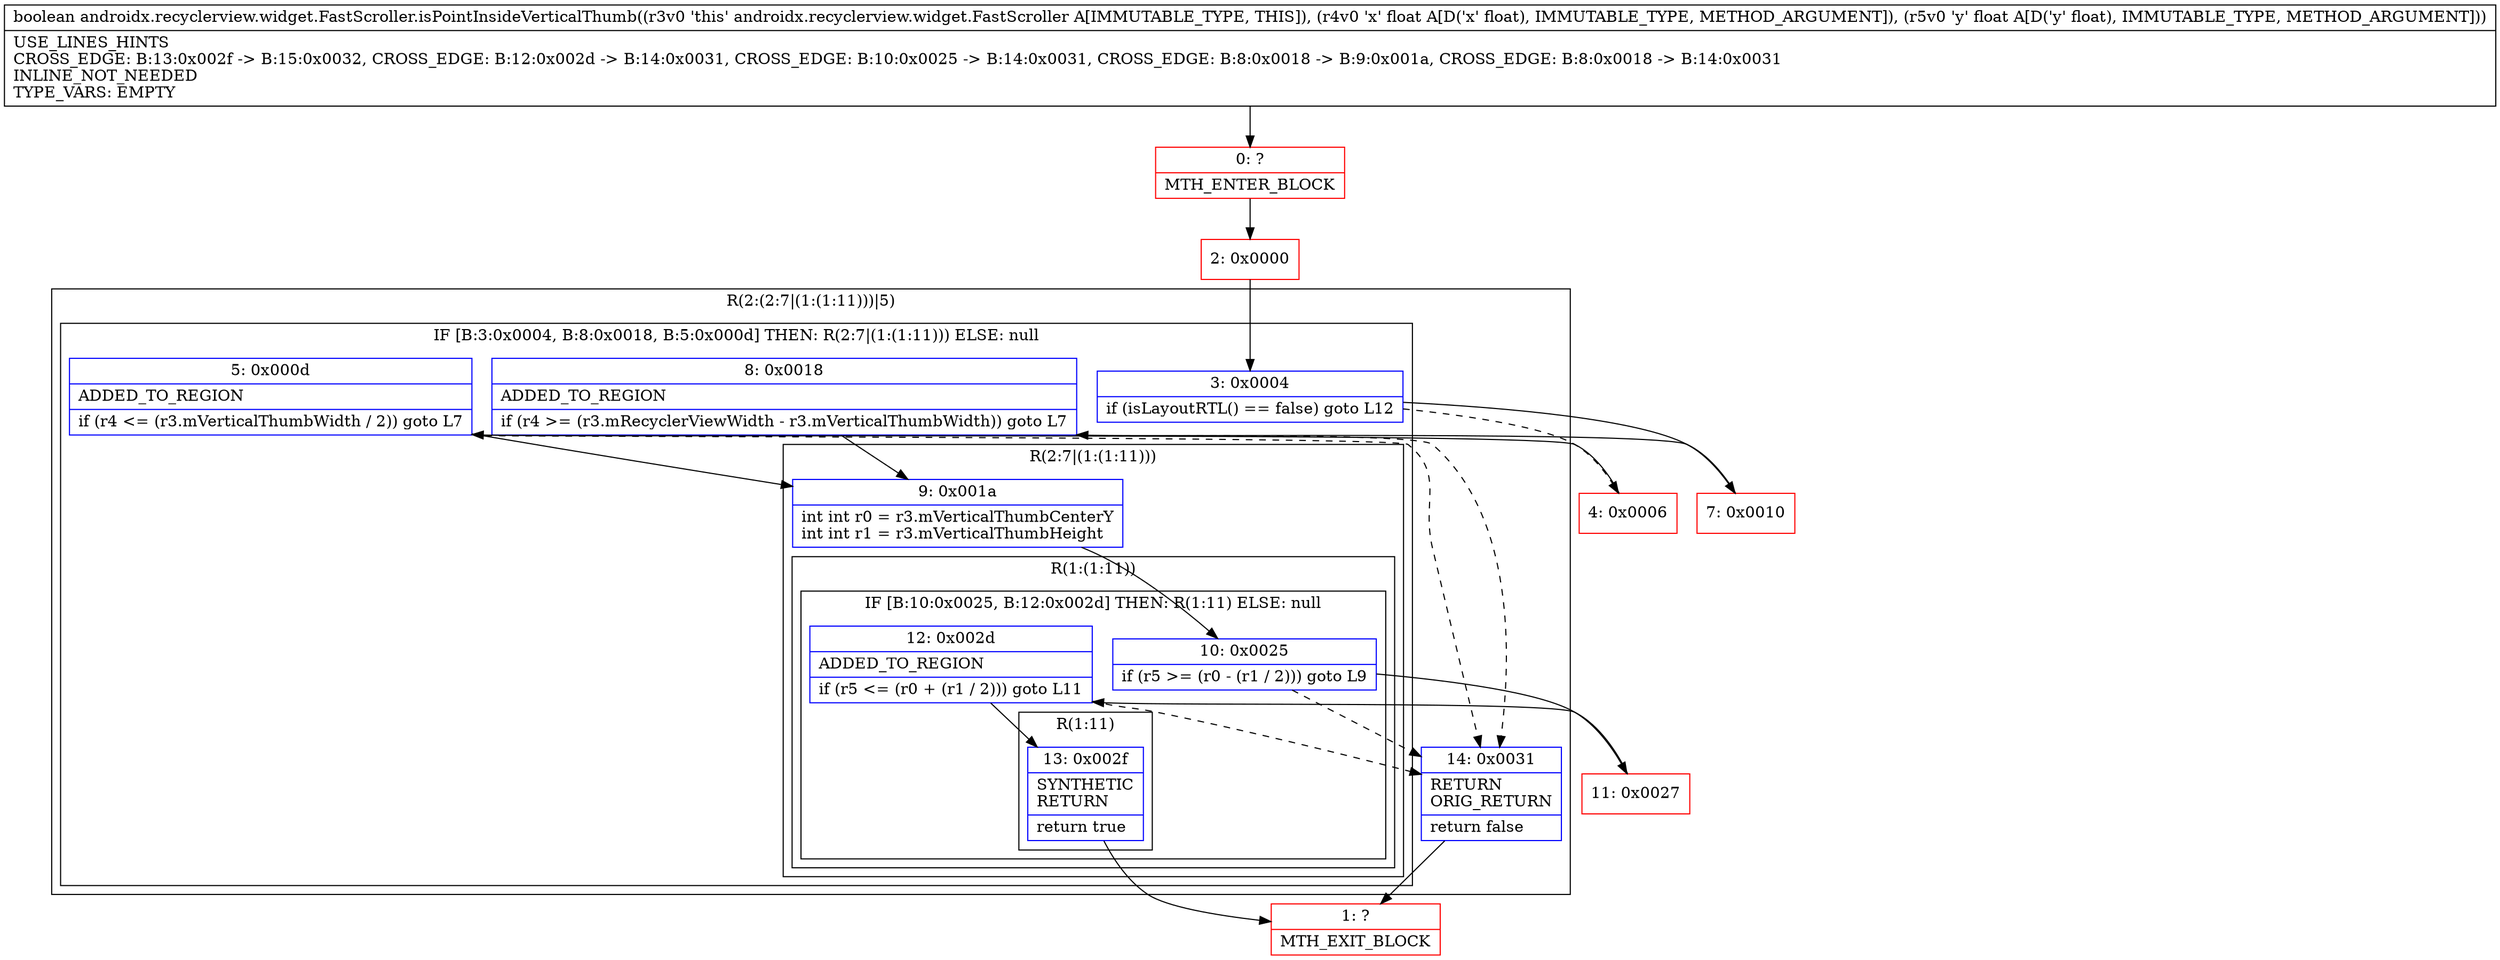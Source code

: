 digraph "CFG forandroidx.recyclerview.widget.FastScroller.isPointInsideVerticalThumb(FF)Z" {
subgraph cluster_Region_1137206970 {
label = "R(2:(2:7|(1:(1:11)))|5)";
node [shape=record,color=blue];
subgraph cluster_IfRegion_500052620 {
label = "IF [B:3:0x0004, B:8:0x0018, B:5:0x000d] THEN: R(2:7|(1:(1:11))) ELSE: null";
node [shape=record,color=blue];
Node_3 [shape=record,label="{3\:\ 0x0004|if (isLayoutRTL() == false) goto L12\l}"];
Node_8 [shape=record,label="{8\:\ 0x0018|ADDED_TO_REGION\l|if (r4 \>= (r3.mRecyclerViewWidth \- r3.mVerticalThumbWidth)) goto L7\l}"];
Node_5 [shape=record,label="{5\:\ 0x000d|ADDED_TO_REGION\l|if (r4 \<= (r3.mVerticalThumbWidth \/ 2)) goto L7\l}"];
subgraph cluster_Region_760341418 {
label = "R(2:7|(1:(1:11)))";
node [shape=record,color=blue];
Node_9 [shape=record,label="{9\:\ 0x001a|int int r0 = r3.mVerticalThumbCenterY\lint int r1 = r3.mVerticalThumbHeight\l}"];
subgraph cluster_Region_770153168 {
label = "R(1:(1:11))";
node [shape=record,color=blue];
subgraph cluster_IfRegion_927743255 {
label = "IF [B:10:0x0025, B:12:0x002d] THEN: R(1:11) ELSE: null";
node [shape=record,color=blue];
Node_10 [shape=record,label="{10\:\ 0x0025|if (r5 \>= (r0 \- (r1 \/ 2))) goto L9\l}"];
Node_12 [shape=record,label="{12\:\ 0x002d|ADDED_TO_REGION\l|if (r5 \<= (r0 + (r1 \/ 2))) goto L11\l}"];
subgraph cluster_Region_2060625507 {
label = "R(1:11)";
node [shape=record,color=blue];
Node_13 [shape=record,label="{13\:\ 0x002f|SYNTHETIC\lRETURN\l|return true\l}"];
}
}
}
}
}
Node_14 [shape=record,label="{14\:\ 0x0031|RETURN\lORIG_RETURN\l|return false\l}"];
}
Node_0 [shape=record,color=red,label="{0\:\ ?|MTH_ENTER_BLOCK\l}"];
Node_2 [shape=record,color=red,label="{2\:\ 0x0000}"];
Node_4 [shape=record,color=red,label="{4\:\ 0x0006}"];
Node_1 [shape=record,color=red,label="{1\:\ ?|MTH_EXIT_BLOCK\l}"];
Node_11 [shape=record,color=red,label="{11\:\ 0x0027}"];
Node_7 [shape=record,color=red,label="{7\:\ 0x0010}"];
MethodNode[shape=record,label="{boolean androidx.recyclerview.widget.FastScroller.isPointInsideVerticalThumb((r3v0 'this' androidx.recyclerview.widget.FastScroller A[IMMUTABLE_TYPE, THIS]), (r4v0 'x' float A[D('x' float), IMMUTABLE_TYPE, METHOD_ARGUMENT]), (r5v0 'y' float A[D('y' float), IMMUTABLE_TYPE, METHOD_ARGUMENT]))  | USE_LINES_HINTS\lCROSS_EDGE: B:13:0x002f \-\> B:15:0x0032, CROSS_EDGE: B:12:0x002d \-\> B:14:0x0031, CROSS_EDGE: B:10:0x0025 \-\> B:14:0x0031, CROSS_EDGE: B:8:0x0018 \-\> B:9:0x001a, CROSS_EDGE: B:8:0x0018 \-\> B:14:0x0031\lINLINE_NOT_NEEDED\lTYPE_VARS: EMPTY\l}"];
MethodNode -> Node_0;Node_3 -> Node_4[style=dashed];
Node_3 -> Node_7;
Node_8 -> Node_9;
Node_8 -> Node_14[style=dashed];
Node_5 -> Node_14[style=dashed];
Node_5 -> Node_9;
Node_9 -> Node_10;
Node_10 -> Node_11;
Node_10 -> Node_14[style=dashed];
Node_12 -> Node_13;
Node_12 -> Node_14[style=dashed];
Node_13 -> Node_1;
Node_14 -> Node_1;
Node_0 -> Node_2;
Node_2 -> Node_3;
Node_4 -> Node_5;
Node_11 -> Node_12;
Node_7 -> Node_8;
}

